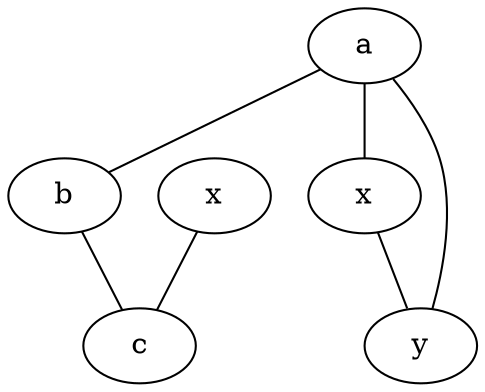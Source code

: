 graph test2 {
       a -- b -- c;
       a -- {x y};
       ‫x -- c [w=10.0];
       x -- y [w=5.0,len=3];
}

